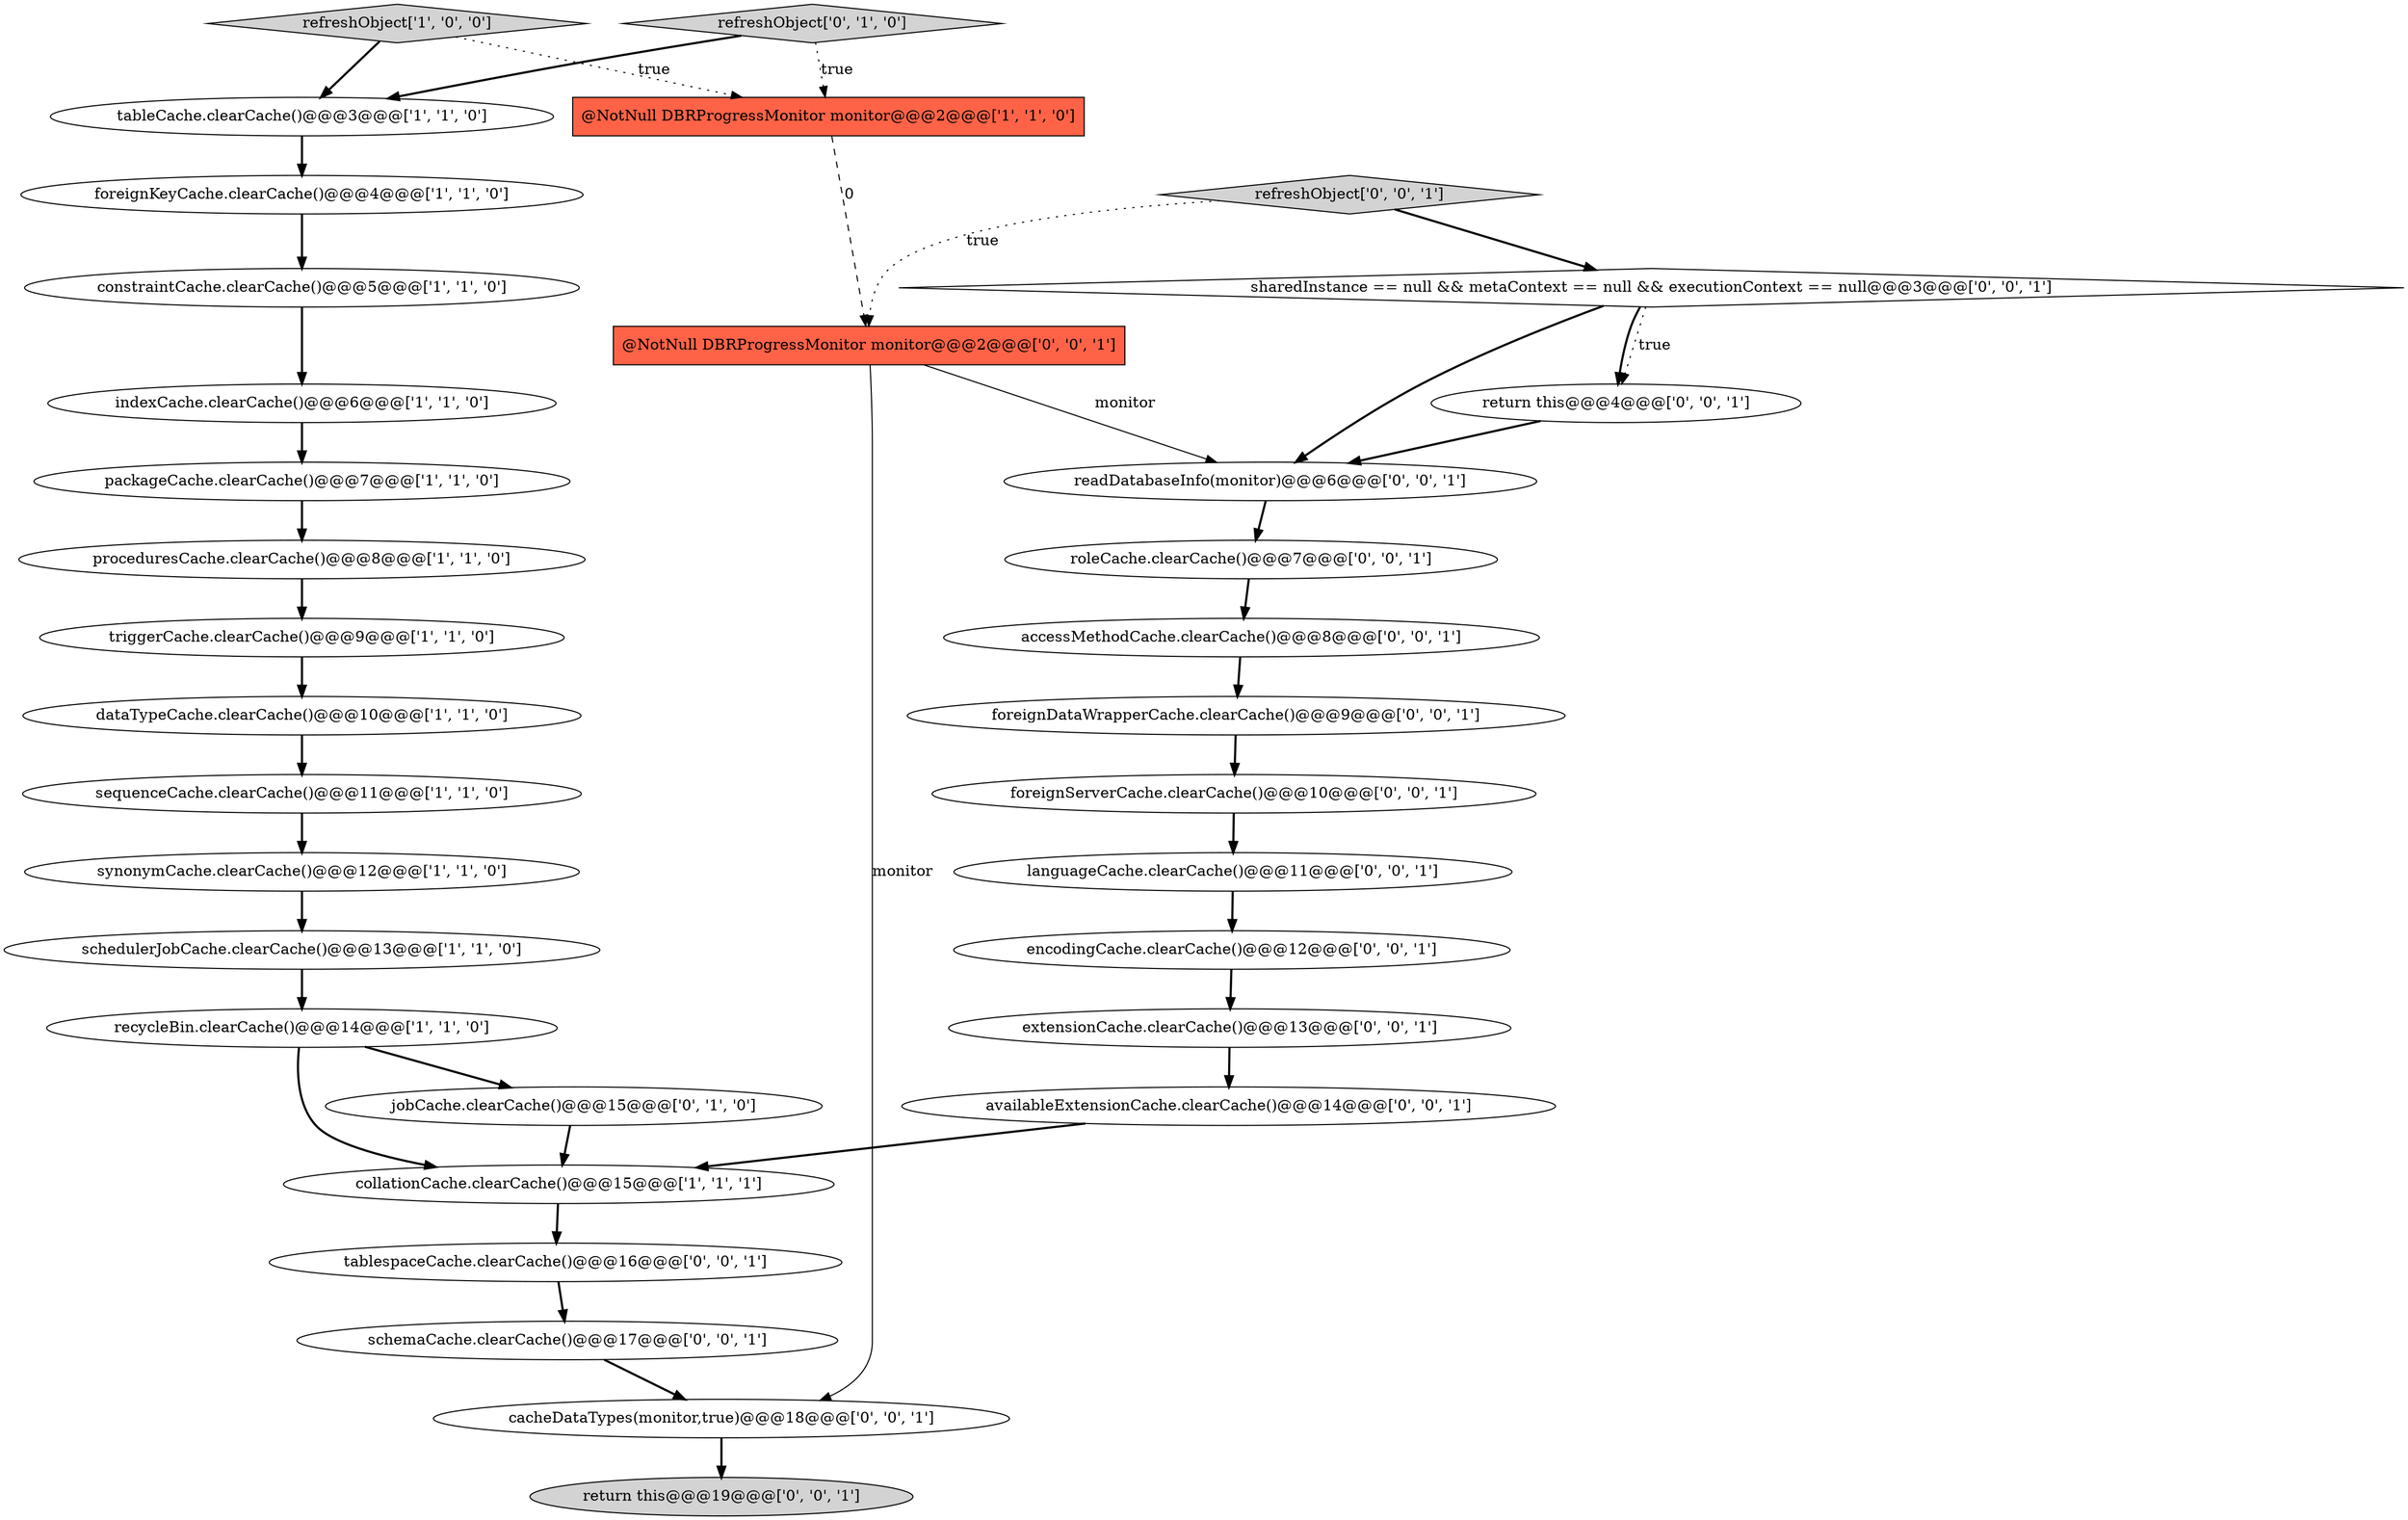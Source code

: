 digraph {
12 [style = filled, label = "constraintCache.clearCache()@@@5@@@['1', '1', '0']", fillcolor = white, shape = ellipse image = "AAA0AAABBB1BBB"];
19 [style = filled, label = "cacheDataTypes(monitor,true)@@@18@@@['0', '0', '1']", fillcolor = white, shape = ellipse image = "AAA0AAABBB3BBB"];
14 [style = filled, label = "tableCache.clearCache()@@@3@@@['1', '1', '0']", fillcolor = white, shape = ellipse image = "AAA0AAABBB1BBB"];
23 [style = filled, label = "schemaCache.clearCache()@@@17@@@['0', '0', '1']", fillcolor = white, shape = ellipse image = "AAA0AAABBB3BBB"];
33 [style = filled, label = "return this@@@19@@@['0', '0', '1']", fillcolor = lightgray, shape = ellipse image = "AAA0AAABBB3BBB"];
21 [style = filled, label = "encodingCache.clearCache()@@@12@@@['0', '0', '1']", fillcolor = white, shape = ellipse image = "AAA0AAABBB3BBB"];
0 [style = filled, label = "packageCache.clearCache()@@@7@@@['1', '1', '0']", fillcolor = white, shape = ellipse image = "AAA0AAABBB1BBB"];
10 [style = filled, label = "synonymCache.clearCache()@@@12@@@['1', '1', '0']", fillcolor = white, shape = ellipse image = "AAA0AAABBB1BBB"];
32 [style = filled, label = "tablespaceCache.clearCache()@@@16@@@['0', '0', '1']", fillcolor = white, shape = ellipse image = "AAA0AAABBB3BBB"];
3 [style = filled, label = "collationCache.clearCache()@@@15@@@['1', '1', '1']", fillcolor = white, shape = ellipse image = "AAA0AAABBB1BBB"];
20 [style = filled, label = "refreshObject['0', '0', '1']", fillcolor = lightgray, shape = diamond image = "AAA0AAABBB3BBB"];
4 [style = filled, label = "refreshObject['1', '0', '0']", fillcolor = lightgray, shape = diamond image = "AAA0AAABBB1BBB"];
22 [style = filled, label = "extensionCache.clearCache()@@@13@@@['0', '0', '1']", fillcolor = white, shape = ellipse image = "AAA0AAABBB3BBB"];
11 [style = filled, label = "proceduresCache.clearCache()@@@8@@@['1', '1', '0']", fillcolor = white, shape = ellipse image = "AAA0AAABBB1BBB"];
18 [style = filled, label = "foreignServerCache.clearCache()@@@10@@@['0', '0', '1']", fillcolor = white, shape = ellipse image = "AAA0AAABBB3BBB"];
5 [style = filled, label = "schedulerJobCache.clearCache()@@@13@@@['1', '1', '0']", fillcolor = white, shape = ellipse image = "AAA0AAABBB1BBB"];
6 [style = filled, label = "foreignKeyCache.clearCache()@@@4@@@['1', '1', '0']", fillcolor = white, shape = ellipse image = "AAA0AAABBB1BBB"];
1 [style = filled, label = "@NotNull DBRProgressMonitor monitor@@@2@@@['1', '1', '0']", fillcolor = tomato, shape = box image = "AAA0AAABBB1BBB"];
9 [style = filled, label = "indexCache.clearCache()@@@6@@@['1', '1', '0']", fillcolor = white, shape = ellipse image = "AAA0AAABBB1BBB"];
17 [style = filled, label = "accessMethodCache.clearCache()@@@8@@@['0', '0', '1']", fillcolor = white, shape = ellipse image = "AAA0AAABBB3BBB"];
8 [style = filled, label = "recycleBin.clearCache()@@@14@@@['1', '1', '0']", fillcolor = white, shape = ellipse image = "AAA0AAABBB1BBB"];
26 [style = filled, label = "return this@@@4@@@['0', '0', '1']", fillcolor = white, shape = ellipse image = "AAA0AAABBB3BBB"];
27 [style = filled, label = "availableExtensionCache.clearCache()@@@14@@@['0', '0', '1']", fillcolor = white, shape = ellipse image = "AAA0AAABBB3BBB"];
16 [style = filled, label = "refreshObject['0', '1', '0']", fillcolor = lightgray, shape = diamond image = "AAA0AAABBB2BBB"];
13 [style = filled, label = "sequenceCache.clearCache()@@@11@@@['1', '1', '0']", fillcolor = white, shape = ellipse image = "AAA0AAABBB1BBB"];
29 [style = filled, label = "sharedInstance == null && metaContext == null && executionContext == null@@@3@@@['0', '0', '1']", fillcolor = white, shape = diamond image = "AAA0AAABBB3BBB"];
7 [style = filled, label = "dataTypeCache.clearCache()@@@10@@@['1', '1', '0']", fillcolor = white, shape = ellipse image = "AAA0AAABBB1BBB"];
31 [style = filled, label = "@NotNull DBRProgressMonitor monitor@@@2@@@['0', '0', '1']", fillcolor = tomato, shape = box image = "AAA0AAABBB3BBB"];
28 [style = filled, label = "readDatabaseInfo(monitor)@@@6@@@['0', '0', '1']", fillcolor = white, shape = ellipse image = "AAA0AAABBB3BBB"];
30 [style = filled, label = "foreignDataWrapperCache.clearCache()@@@9@@@['0', '0', '1']", fillcolor = white, shape = ellipse image = "AAA0AAABBB3BBB"];
24 [style = filled, label = "roleCache.clearCache()@@@7@@@['0', '0', '1']", fillcolor = white, shape = ellipse image = "AAA0AAABBB3BBB"];
2 [style = filled, label = "triggerCache.clearCache()@@@9@@@['1', '1', '0']", fillcolor = white, shape = ellipse image = "AAA0AAABBB1BBB"];
25 [style = filled, label = "languageCache.clearCache()@@@11@@@['0', '0', '1']", fillcolor = white, shape = ellipse image = "AAA0AAABBB3BBB"];
15 [style = filled, label = "jobCache.clearCache()@@@15@@@['0', '1', '0']", fillcolor = white, shape = ellipse image = "AAA1AAABBB2BBB"];
32->23 [style = bold, label=""];
5->8 [style = bold, label=""];
31->28 [style = solid, label="monitor"];
23->19 [style = bold, label=""];
21->22 [style = bold, label=""];
2->7 [style = bold, label=""];
27->3 [style = bold, label=""];
30->18 [style = bold, label=""];
20->31 [style = dotted, label="true"];
29->28 [style = bold, label=""];
22->27 [style = bold, label=""];
24->17 [style = bold, label=""];
18->25 [style = bold, label=""];
9->0 [style = bold, label=""];
29->26 [style = dotted, label="true"];
4->1 [style = dotted, label="true"];
3->32 [style = bold, label=""];
16->1 [style = dotted, label="true"];
0->11 [style = bold, label=""];
19->33 [style = bold, label=""];
11->2 [style = bold, label=""];
8->3 [style = bold, label=""];
7->13 [style = bold, label=""];
12->9 [style = bold, label=""];
25->21 [style = bold, label=""];
28->24 [style = bold, label=""];
1->31 [style = dashed, label="0"];
16->14 [style = bold, label=""];
31->19 [style = solid, label="monitor"];
26->28 [style = bold, label=""];
14->6 [style = bold, label=""];
6->12 [style = bold, label=""];
15->3 [style = bold, label=""];
4->14 [style = bold, label=""];
20->29 [style = bold, label=""];
13->10 [style = bold, label=""];
17->30 [style = bold, label=""];
10->5 [style = bold, label=""];
8->15 [style = bold, label=""];
29->26 [style = bold, label=""];
}

